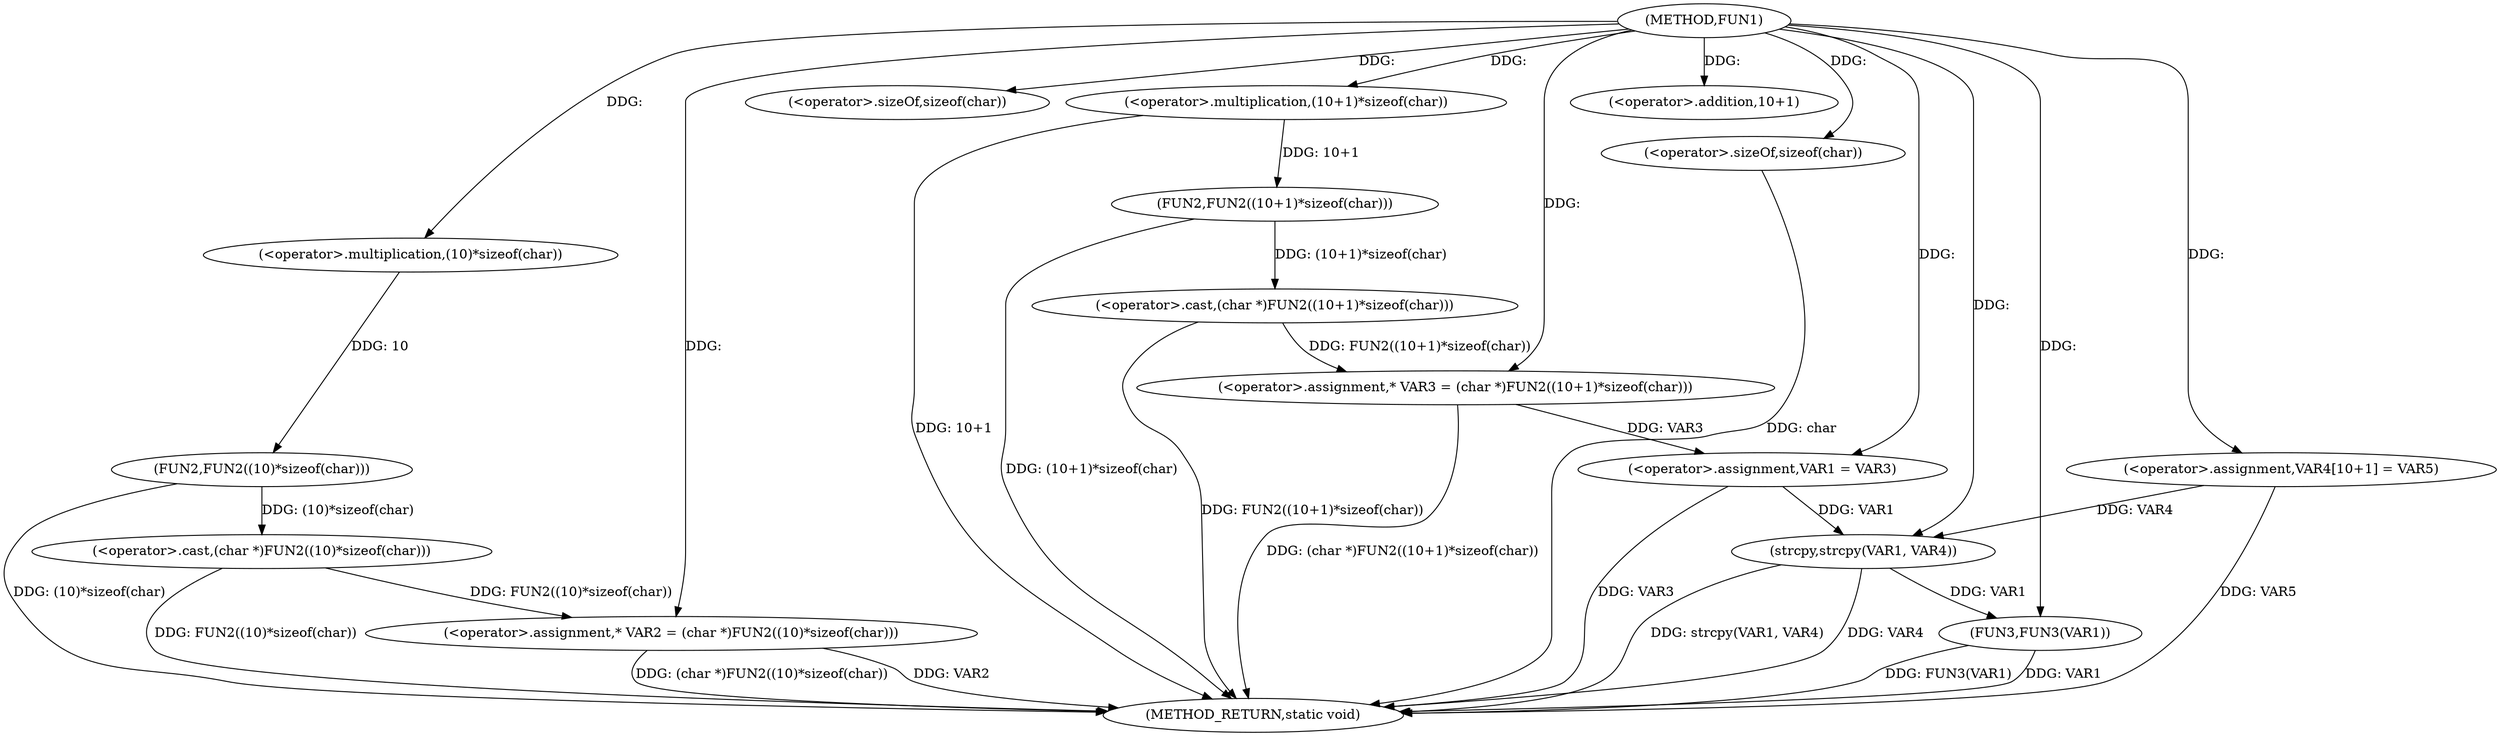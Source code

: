 digraph FUN1 {  
"1000100" [label = "(METHOD,FUN1)" ]
"1000138" [label = "(METHOD_RETURN,static void)" ]
"1000104" [label = "(<operator>.assignment,* VAR2 = (char *)FUN2((10)*sizeof(char)))" ]
"1000106" [label = "(<operator>.cast,(char *)FUN2((10)*sizeof(char)))" ]
"1000108" [label = "(FUN2,FUN2((10)*sizeof(char)))" ]
"1000109" [label = "(<operator>.multiplication,(10)*sizeof(char))" ]
"1000111" [label = "(<operator>.sizeOf,sizeof(char))" ]
"1000114" [label = "(<operator>.assignment,* VAR3 = (char *)FUN2((10+1)*sizeof(char)))" ]
"1000116" [label = "(<operator>.cast,(char *)FUN2((10+1)*sizeof(char)))" ]
"1000118" [label = "(FUN2,FUN2((10+1)*sizeof(char)))" ]
"1000119" [label = "(<operator>.multiplication,(10+1)*sizeof(char))" ]
"1000120" [label = "(<operator>.addition,10+1)" ]
"1000123" [label = "(<operator>.sizeOf,sizeof(char))" ]
"1000125" [label = "(<operator>.assignment,VAR1 = VAR3)" ]
"1000130" [label = "(<operator>.assignment,VAR4[10+1] = VAR5)" ]
"1000133" [label = "(strcpy,strcpy(VAR1, VAR4))" ]
"1000136" [label = "(FUN3,FUN3(VAR1))" ]
  "1000106" -> "1000138"  [ label = "DDG: FUN2((10)*sizeof(char))"] 
  "1000104" -> "1000138"  [ label = "DDG: VAR2"] 
  "1000125" -> "1000138"  [ label = "DDG: VAR3"] 
  "1000116" -> "1000138"  [ label = "DDG: FUN2((10+1)*sizeof(char))"] 
  "1000133" -> "1000138"  [ label = "DDG: strcpy(VAR1, VAR4)"] 
  "1000136" -> "1000138"  [ label = "DDG: FUN3(VAR1)"] 
  "1000118" -> "1000138"  [ label = "DDG: (10+1)*sizeof(char)"] 
  "1000114" -> "1000138"  [ label = "DDG: (char *)FUN2((10+1)*sizeof(char))"] 
  "1000123" -> "1000138"  [ label = "DDG: char"] 
  "1000130" -> "1000138"  [ label = "DDG: VAR5"] 
  "1000133" -> "1000138"  [ label = "DDG: VAR4"] 
  "1000119" -> "1000138"  [ label = "DDG: 10+1"] 
  "1000136" -> "1000138"  [ label = "DDG: VAR1"] 
  "1000104" -> "1000138"  [ label = "DDG: (char *)FUN2((10)*sizeof(char))"] 
  "1000108" -> "1000138"  [ label = "DDG: (10)*sizeof(char)"] 
  "1000106" -> "1000104"  [ label = "DDG: FUN2((10)*sizeof(char))"] 
  "1000100" -> "1000104"  [ label = "DDG: "] 
  "1000108" -> "1000106"  [ label = "DDG: (10)*sizeof(char)"] 
  "1000109" -> "1000108"  [ label = "DDG: 10"] 
  "1000100" -> "1000109"  [ label = "DDG: "] 
  "1000100" -> "1000111"  [ label = "DDG: "] 
  "1000116" -> "1000114"  [ label = "DDG: FUN2((10+1)*sizeof(char))"] 
  "1000100" -> "1000114"  [ label = "DDG: "] 
  "1000118" -> "1000116"  [ label = "DDG: (10+1)*sizeof(char)"] 
  "1000119" -> "1000118"  [ label = "DDG: 10+1"] 
  "1000100" -> "1000119"  [ label = "DDG: "] 
  "1000100" -> "1000120"  [ label = "DDG: "] 
  "1000100" -> "1000123"  [ label = "DDG: "] 
  "1000114" -> "1000125"  [ label = "DDG: VAR3"] 
  "1000100" -> "1000125"  [ label = "DDG: "] 
  "1000100" -> "1000130"  [ label = "DDG: "] 
  "1000125" -> "1000133"  [ label = "DDG: VAR1"] 
  "1000100" -> "1000133"  [ label = "DDG: "] 
  "1000130" -> "1000133"  [ label = "DDG: VAR4"] 
  "1000133" -> "1000136"  [ label = "DDG: VAR1"] 
  "1000100" -> "1000136"  [ label = "DDG: "] 
}
